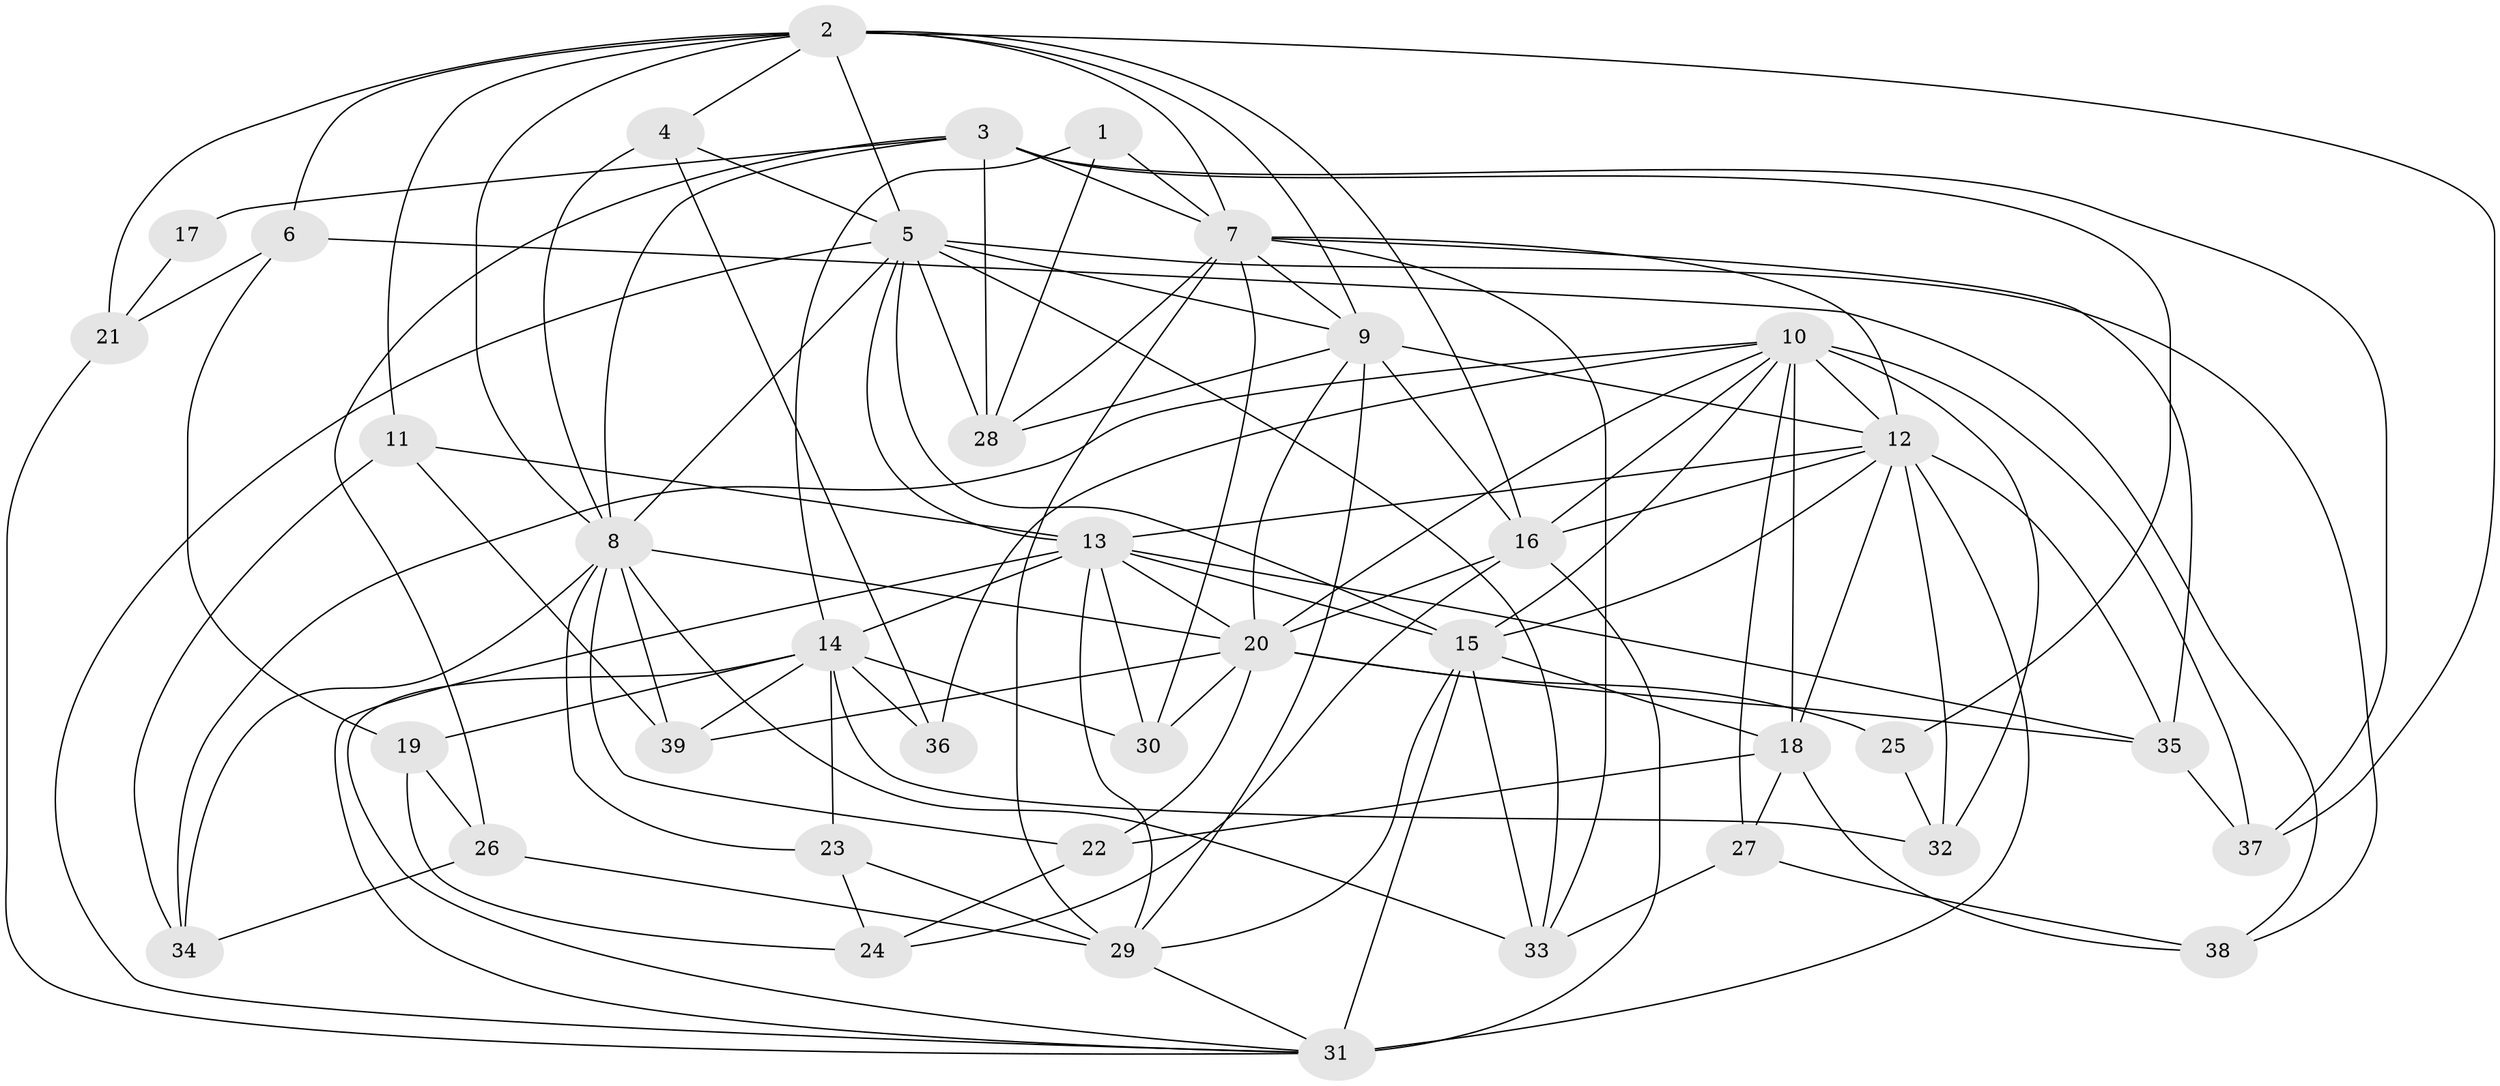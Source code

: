 // original degree distribution, {4: 1.0}
// Generated by graph-tools (version 1.1) at 2025/53/03/04/25 22:53:41]
// undirected, 39 vertices, 115 edges
graph export_dot {
  node [color=gray90,style=filled];
  1;
  2;
  3;
  4;
  5;
  6;
  7;
  8;
  9;
  10;
  11;
  12;
  13;
  14;
  15;
  16;
  17;
  18;
  19;
  20;
  21;
  22;
  23;
  24;
  25;
  26;
  27;
  28;
  29;
  30;
  31;
  32;
  33;
  34;
  35;
  36;
  37;
  38;
  39;
  1 -- 7 [weight=2.0];
  1 -- 14 [weight=1.0];
  1 -- 28 [weight=1.0];
  2 -- 4 [weight=1.0];
  2 -- 5 [weight=1.0];
  2 -- 6 [weight=1.0];
  2 -- 7 [weight=1.0];
  2 -- 8 [weight=1.0];
  2 -- 9 [weight=1.0];
  2 -- 11 [weight=1.0];
  2 -- 16 [weight=1.0];
  2 -- 21 [weight=1.0];
  2 -- 37 [weight=1.0];
  3 -- 7 [weight=1.0];
  3 -- 8 [weight=1.0];
  3 -- 17 [weight=3.0];
  3 -- 25 [weight=2.0];
  3 -- 26 [weight=1.0];
  3 -- 28 [weight=1.0];
  3 -- 37 [weight=1.0];
  4 -- 5 [weight=1.0];
  4 -- 8 [weight=1.0];
  4 -- 36 [weight=1.0];
  5 -- 8 [weight=1.0];
  5 -- 9 [weight=1.0];
  5 -- 13 [weight=1.0];
  5 -- 15 [weight=3.0];
  5 -- 28 [weight=1.0];
  5 -- 31 [weight=1.0];
  5 -- 33 [weight=1.0];
  5 -- 38 [weight=1.0];
  6 -- 19 [weight=1.0];
  6 -- 21 [weight=1.0];
  6 -- 38 [weight=1.0];
  7 -- 9 [weight=1.0];
  7 -- 12 [weight=1.0];
  7 -- 28 [weight=1.0];
  7 -- 29 [weight=2.0];
  7 -- 30 [weight=1.0];
  7 -- 33 [weight=1.0];
  7 -- 35 [weight=1.0];
  8 -- 20 [weight=3.0];
  8 -- 22 [weight=1.0];
  8 -- 23 [weight=1.0];
  8 -- 33 [weight=1.0];
  8 -- 34 [weight=1.0];
  8 -- 39 [weight=1.0];
  9 -- 12 [weight=2.0];
  9 -- 16 [weight=1.0];
  9 -- 20 [weight=1.0];
  9 -- 28 [weight=2.0];
  9 -- 29 [weight=1.0];
  10 -- 12 [weight=1.0];
  10 -- 15 [weight=1.0];
  10 -- 16 [weight=1.0];
  10 -- 18 [weight=3.0];
  10 -- 20 [weight=1.0];
  10 -- 27 [weight=1.0];
  10 -- 32 [weight=1.0];
  10 -- 34 [weight=1.0];
  10 -- 36 [weight=1.0];
  10 -- 37 [weight=1.0];
  11 -- 13 [weight=1.0];
  11 -- 34 [weight=1.0];
  11 -- 39 [weight=1.0];
  12 -- 13 [weight=1.0];
  12 -- 15 [weight=1.0];
  12 -- 16 [weight=1.0];
  12 -- 18 [weight=1.0];
  12 -- 31 [weight=1.0];
  12 -- 32 [weight=1.0];
  12 -- 35 [weight=2.0];
  13 -- 14 [weight=1.0];
  13 -- 15 [weight=1.0];
  13 -- 20 [weight=1.0];
  13 -- 29 [weight=1.0];
  13 -- 30 [weight=1.0];
  13 -- 31 [weight=1.0];
  13 -- 35 [weight=1.0];
  14 -- 19 [weight=1.0];
  14 -- 23 [weight=1.0];
  14 -- 30 [weight=1.0];
  14 -- 31 [weight=1.0];
  14 -- 32 [weight=1.0];
  14 -- 36 [weight=2.0];
  14 -- 39 [weight=1.0];
  15 -- 18 [weight=1.0];
  15 -- 29 [weight=1.0];
  15 -- 31 [weight=2.0];
  15 -- 33 [weight=2.0];
  16 -- 20 [weight=1.0];
  16 -- 24 [weight=1.0];
  16 -- 31 [weight=2.0];
  17 -- 21 [weight=1.0];
  18 -- 22 [weight=1.0];
  18 -- 27 [weight=1.0];
  18 -- 38 [weight=1.0];
  19 -- 24 [weight=1.0];
  19 -- 26 [weight=1.0];
  20 -- 22 [weight=1.0];
  20 -- 25 [weight=1.0];
  20 -- 30 [weight=1.0];
  20 -- 35 [weight=1.0];
  20 -- 39 [weight=1.0];
  21 -- 31 [weight=1.0];
  22 -- 24 [weight=1.0];
  23 -- 24 [weight=1.0];
  23 -- 29 [weight=1.0];
  25 -- 32 [weight=1.0];
  26 -- 29 [weight=1.0];
  26 -- 34 [weight=1.0];
  27 -- 33 [weight=1.0];
  27 -- 38 [weight=1.0];
  29 -- 31 [weight=1.0];
  35 -- 37 [weight=1.0];
}

